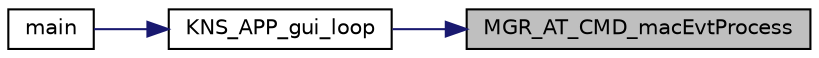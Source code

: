 digraph "MGR_AT_CMD_macEvtProcess"
{
 // INTERACTIVE_SVG=YES
 // LATEX_PDF_SIZE
  edge [fontname="Helvetica",fontsize="10",labelfontname="Helvetica",labelfontsize="10"];
  node [fontname="Helvetica",fontsize="10",shape=record];
  rankdir="RL";
  Node1 [label="MGR_AT_CMD_macEvtProcess",height=0.2,width=0.4,color="black", fillcolor="grey75", style="filled", fontcolor="black",tooltip="Fct used to retreive and process event coming from kineis stack as answers to AT commands."];
  Node1 -> Node2 [dir="back",color="midnightblue",fontsize="10",style="solid",fontname="Helvetica"];
  Node2 [label="KNS_APP_gui_loop",height=0.2,width=0.4,color="black", fillcolor="white", style="filled",URL="$dd/d41/group___k_n_s___a_p_p.html#ga06543de003a98e82570c572ce5e1240c",tooltip="This fct is the application expected to run in front of the GUI."];
  Node2 -> Node3 [dir="back",color="midnightblue",fontsize="10",style="solid",fontname="Helvetica"];
  Node3 [label="main",height=0.2,width=0.4,color="black", fillcolor="white", style="filled",URL="$d0/d29/main_8c.html#a840291bc02cba5474a4cb46a9b9566fe",tooltip="The application entry point."];
}
